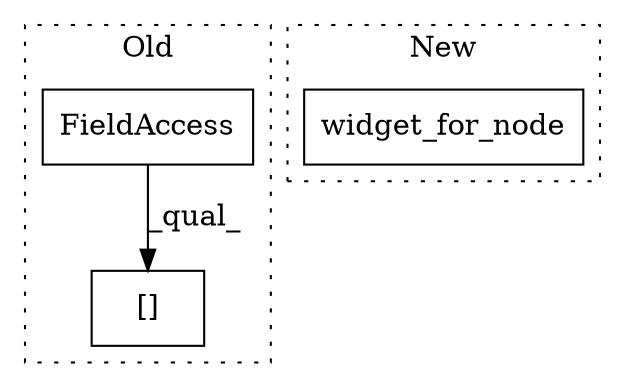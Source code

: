 digraph G {
subgraph cluster0 {
1 [label="[]" a="2" s="7802,7836" l="30,1" shape="box"];
3 [label="FieldAccess" a="22" s="7802" l="29" shape="box"];
label = "Old";
style="dotted";
}
subgraph cluster1 {
2 [label="widget_for_node" a="32" s="11954,11974" l="16,1" shape="box"];
label = "New";
style="dotted";
}
3 -> 1 [label="_qual_"];
}